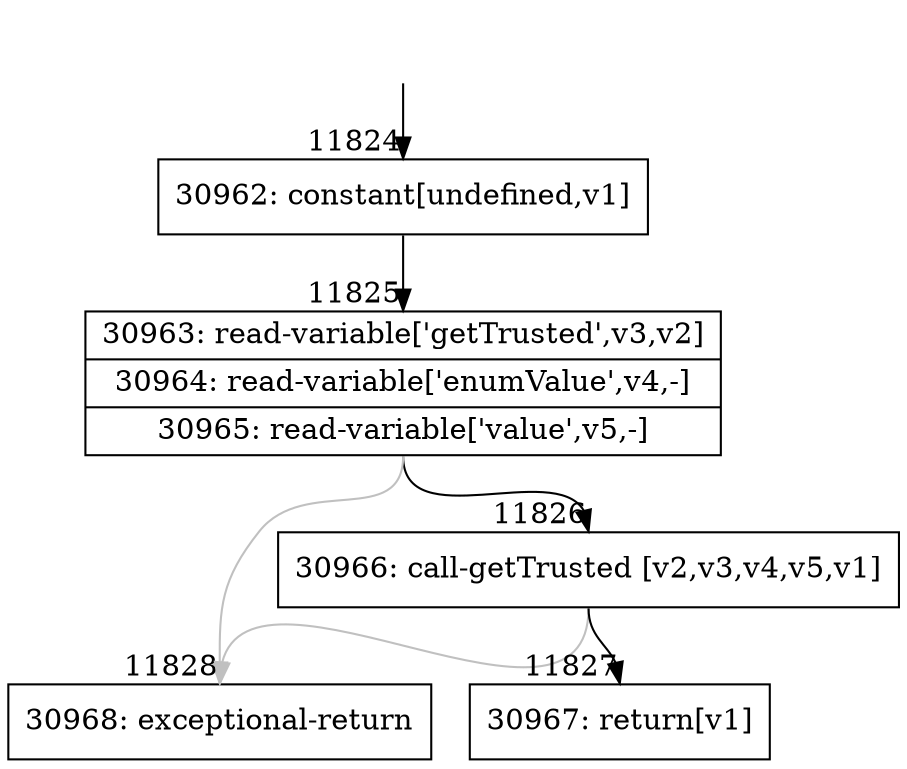digraph {
rankdir="TD"
BB_entry920[shape=none,label=""];
BB_entry920 -> BB11824 [tailport=s, headport=n, headlabel="    11824"]
BB11824 [shape=record label="{30962: constant[undefined,v1]}" ] 
BB11824 -> BB11825 [tailport=s, headport=n, headlabel="      11825"]
BB11825 [shape=record label="{30963: read-variable['getTrusted',v3,v2]|30964: read-variable['enumValue',v4,-]|30965: read-variable['value',v5,-]}" ] 
BB11825 -> BB11826 [tailport=s, headport=n, headlabel="      11826"]
BB11825 -> BB11828 [tailport=s, headport=n, color=gray, headlabel="      11828"]
BB11826 [shape=record label="{30966: call-getTrusted [v2,v3,v4,v5,v1]}" ] 
BB11826 -> BB11827 [tailport=s, headport=n, headlabel="      11827"]
BB11826 -> BB11828 [tailport=s, headport=n, color=gray]
BB11827 [shape=record label="{30967: return[v1]}" ] 
BB11828 [shape=record label="{30968: exceptional-return}" ] 
//#$~ 17373
}
